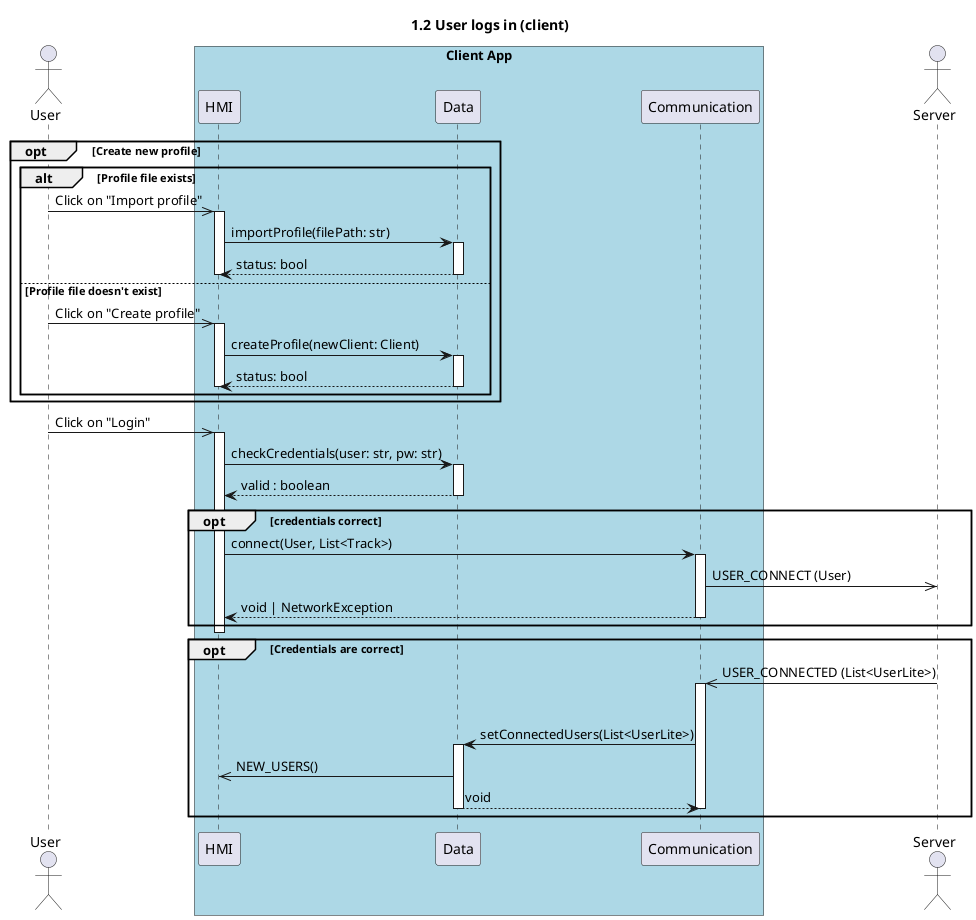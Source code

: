 @startuml 1.2 User logs in (client)
title 1.2 User logs in (client)

actor "User" as user
box "Client App" #LightBlue
    participant "HMI" as hmi
    participant "Data" as data
    participant "Communication" as com
end box
actor "Server" as server

opt Create new profile 
    alt Profile file exists
        user ->> hmi++: Click on "Import profile"
        hmi -> data++: importProfile(filePath: str)
        return status: bool
        deactivate hmi 
    else Profile file doesn't exist
        user ->> hmi++: Click on "Create profile"
        hmi -> data++: createProfile(newClient: Client)
        return status: bool
        deactivate hmi
    end
end



user ->> hmi++: Click on "Login"
hmi -> data++: checkCredentials(user: str, pw: str)
return valid : boolean

opt credentials correct
    hmi -> com++ : connect(User, List<Track>)
    com->>server: USER_CONNECT (User)
    return void | NetworkException
end

deactivate hmi

opt Credentials are correct
    server ->> com++: USER_CONNECTED (List<UserLite>)
    deactivate server
    com->data++: setConnectedUsers(List<UserLite>)
    data->>hmi : NEW_USERS()
    return void
    deactivate com
end

@enduml